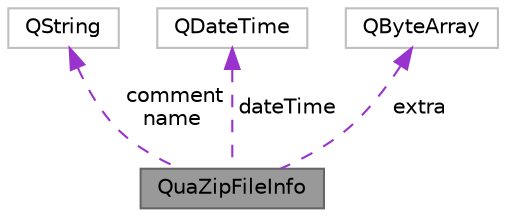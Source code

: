 digraph "QuaZipFileInfo"
{
 // LATEX_PDF_SIZE
  bgcolor="transparent";
  edge [fontname=Helvetica,fontsize=10,labelfontname=Helvetica,labelfontsize=10];
  node [fontname=Helvetica,fontsize=10,shape=box,height=0.2,width=0.4];
  Node1 [label="QuaZipFileInfo",height=0.2,width=0.4,color="gray40", fillcolor="grey60", style="filled", fontcolor="black",tooltip="Information about a file inside archive."];
  Node2 -> Node1 [dir="back",color="darkorchid3",style="dashed",label=" comment\nname" ];
  Node2 [label="QString",height=0.2,width=0.4,color="grey75", fillcolor="white", style="filled",URL="C:/data/pr/quazip/qtcore.tags$qstring.html",tooltip=" "];
  Node3 -> Node1 [dir="back",color="darkorchid3",style="dashed",label=" dateTime" ];
  Node3 [label="QDateTime",height=0.2,width=0.4,color="grey75", fillcolor="white", style="filled",URL="C:/data/pr/quazip/qtcore.tags$qdatetime.html",tooltip=" "];
  Node4 -> Node1 [dir="back",color="darkorchid3",style="dashed",label=" extra" ];
  Node4 [label="QByteArray",height=0.2,width=0.4,color="grey75", fillcolor="white", style="filled",URL="C:/data/pr/quazip/qtcore.tags$qbytearray.html",tooltip=" "];
}
